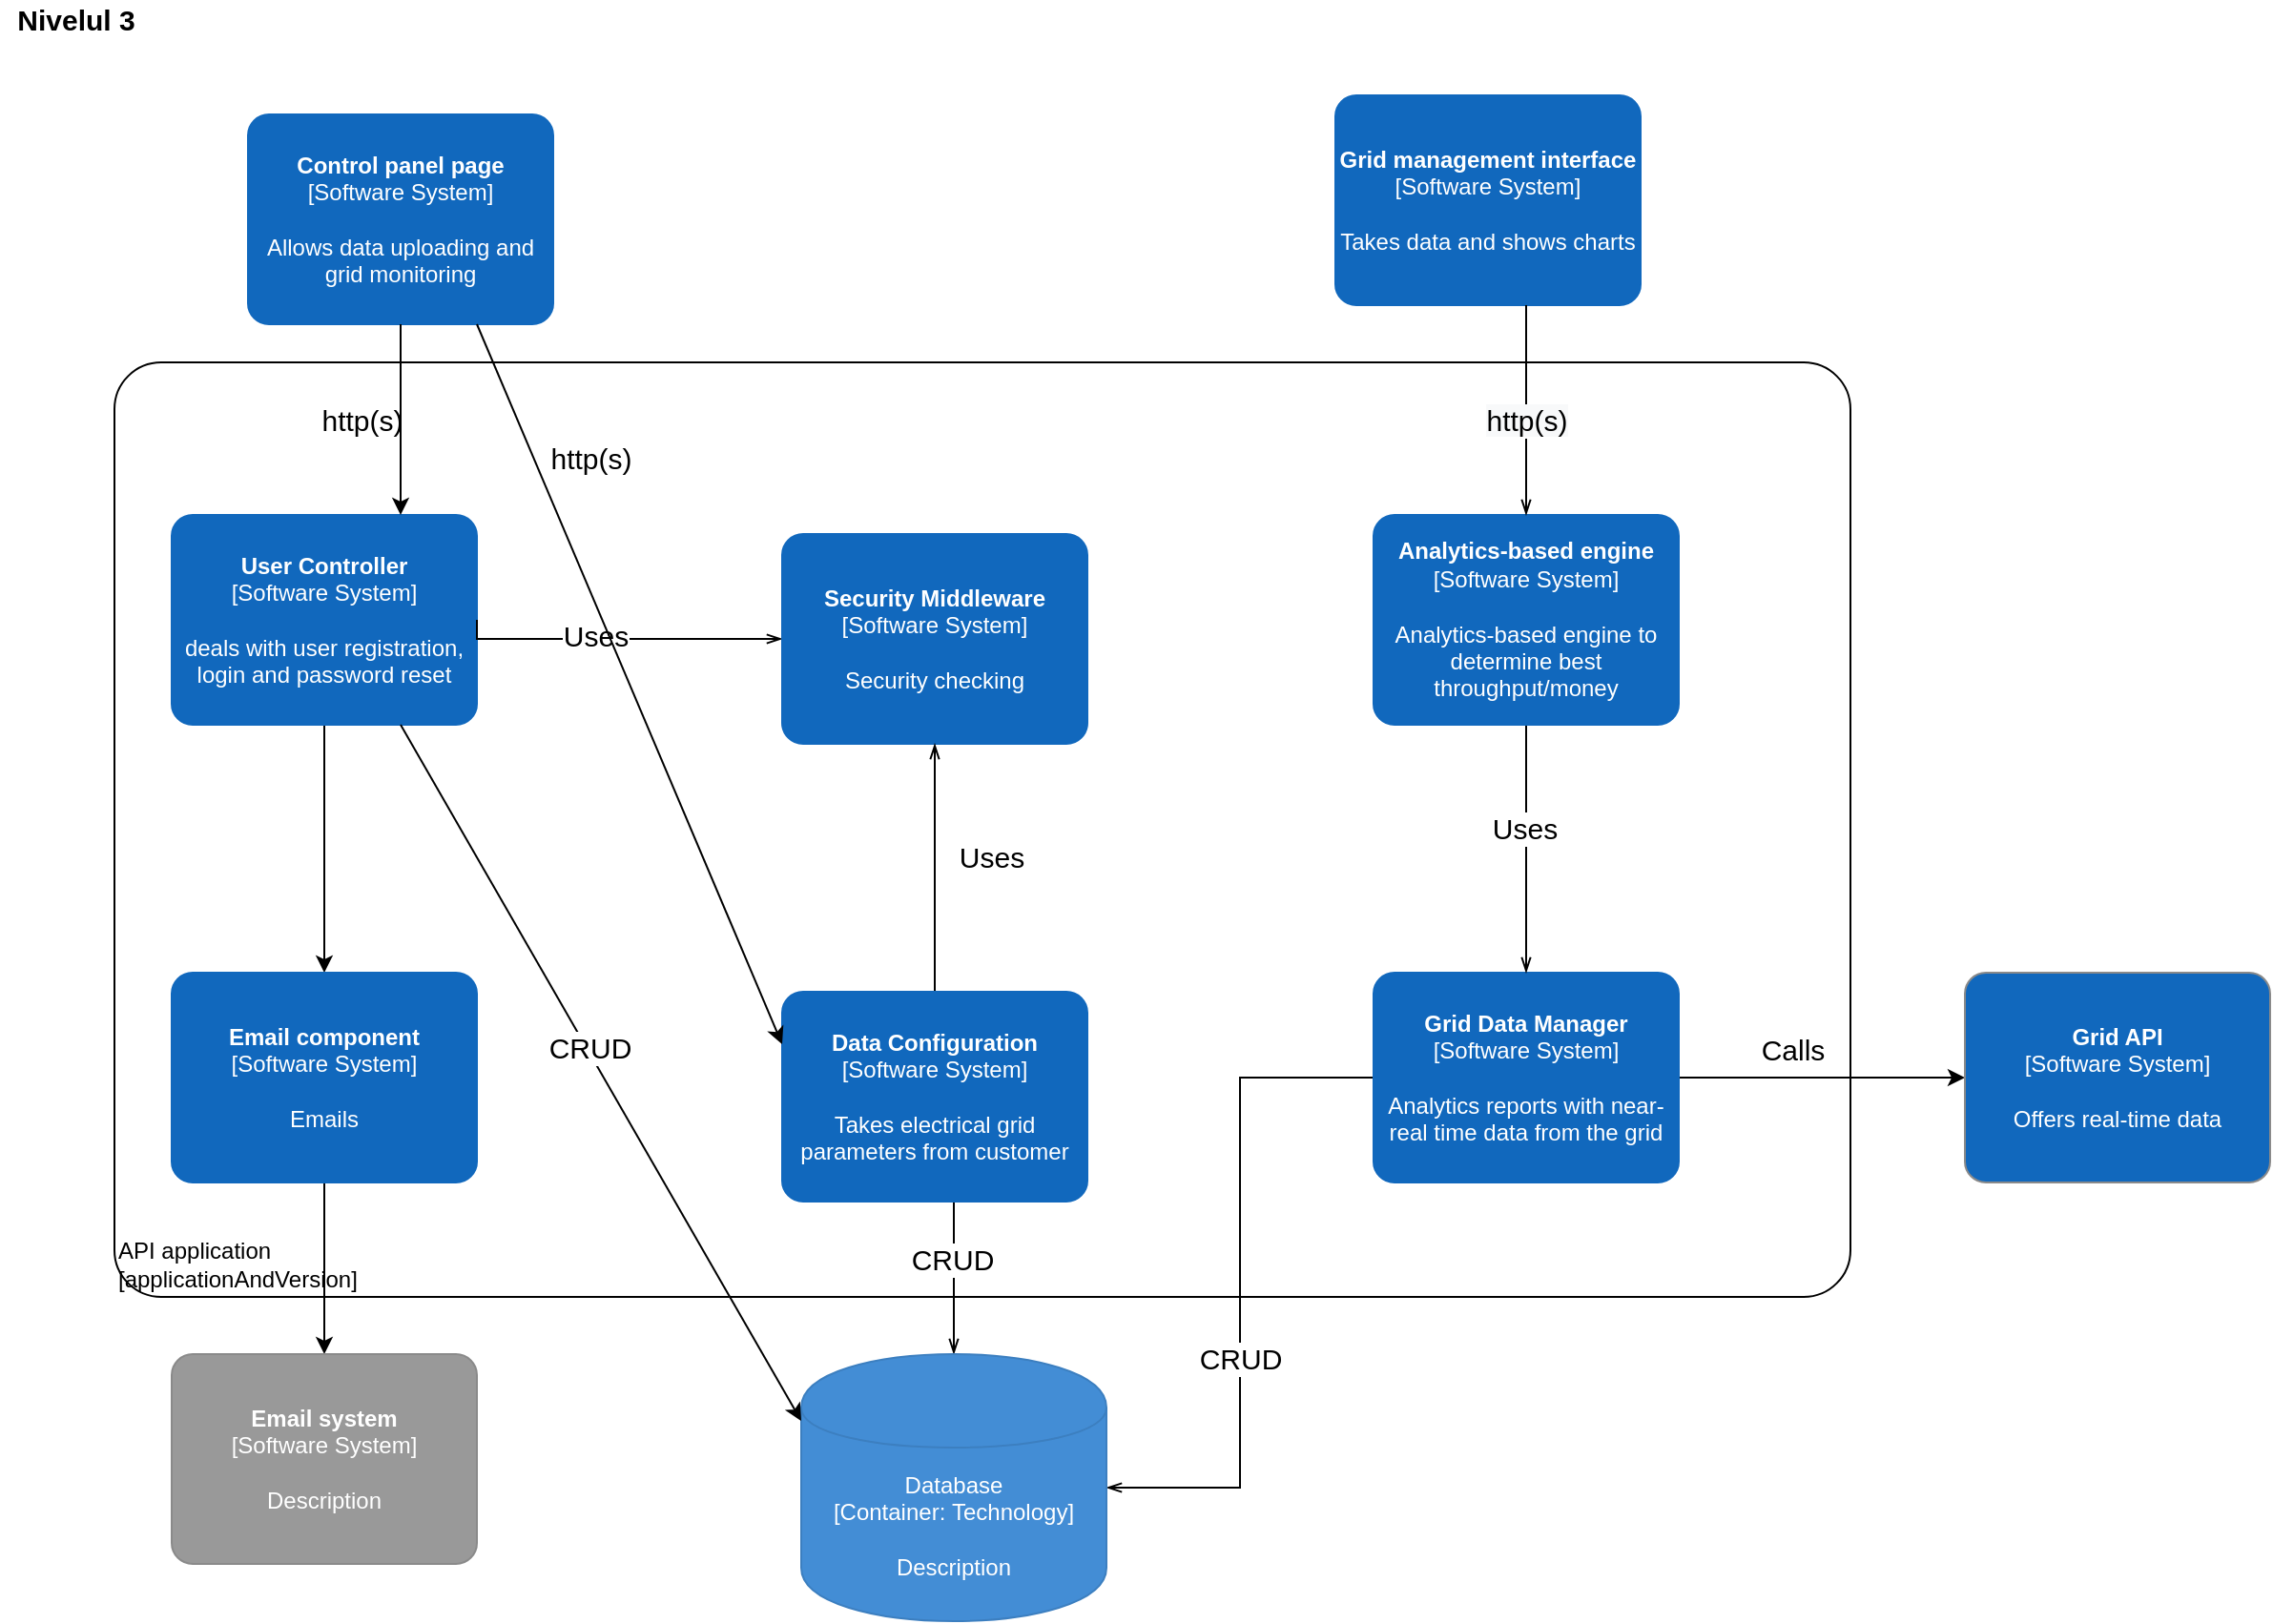 <mxfile version="14.5.1" type="device"><diagram id="E2ZXEDFOBRNl7T2CjGLh" name="Page-1"><mxGraphModel dx="2415" dy="940" grid="1" gridSize="10" guides="1" tooltips="1" connect="1" arrows="1" fold="1" page="1" pageScale="1" pageWidth="850" pageHeight="1100" math="0" shadow="0"><root><mxCell id="0"/><mxCell id="1" parent="0"/><mxCell id="l_dquL3uOLNVSmnbULIl-1" value="Nivelul 3" style="text;html=1;strokeColor=none;fillColor=none;align=center;verticalAlign=middle;whiteSpace=wrap;rounded=0;fontSize=15;fontStyle=1" parent="1" vertex="1"><mxGeometry x="20" y="710" width="80" height="20" as="geometry"/></mxCell><object placeholders="1" c4Name="Control panel page" c4Type="Software System" c4Description="Allows data uploading and grid monitoring" label="&lt;b&gt;%c4Name%&lt;/b&gt;&lt;div&gt;[%c4Type%]&lt;/div&gt;&lt;br&gt;&lt;div&gt;%c4Description%&lt;/div&gt;" id="l_dquL3uOLNVSmnbULIl-2"><mxCell style="rounded=1;whiteSpace=wrap;html=1;labelBackgroundColor=none;fillColor=#1168BD;fontColor=#ffffff;align=center;arcSize=10;strokeColor=#1168BD;metaEdit=1;metaData={&quot;c4Type&quot;:{&quot;editable&quot;:false}};points=[[0.25,0,0],[0.5,0,0],[0.75,0,0],[1,0.25,0],[1,0.5,0],[1,0.75,0],[0.75,1,0],[0.5,1,0],[0.25,1,0],[0,0.75,0],[0,0.5,0],[0,0.25,0]];" parent="1" vertex="1"><mxGeometry x="150" y="770" width="160" height="110.0" as="geometry"/></mxCell></object><object placeholders="1" c4Name="Grid management interface&#10;" c4Type="Software System" c4Description="Takes data and shows charts" label="&lt;b&gt;%c4Name%&lt;/b&gt;&lt;div&gt;[%c4Type%]&lt;/div&gt;&lt;br&gt;&lt;div&gt;%c4Description%&lt;/div&gt;" id="l_dquL3uOLNVSmnbULIl-3"><mxCell style="rounded=1;whiteSpace=wrap;html=1;labelBackgroundColor=none;fillColor=#1168BD;fontColor=#ffffff;align=center;arcSize=10;strokeColor=#1168BD;metaEdit=1;metaData={&quot;c4Type&quot;:{&quot;editable&quot;:false}};points=[[0.25,0,0],[0.5,0,0],[0.75,0,0],[1,0.25,0],[1,0.5,0],[1,0.75,0],[0.75,1,0],[0.5,1,0],[0.25,1,0],[0,0.75,0],[0,0.5,0],[0,0.25,0]];" parent="1" vertex="1"><mxGeometry x="720" y="760" width="160" height="110.0" as="geometry"/></mxCell></object><object placeholders="1" c4Name="API application" c4Type="ExecutionEnvironment" c4Application="applicationAndVersion" label="&lt;div style=&quot;text-align: left&quot;&gt;%c4Name%&lt;/div&gt;&lt;div style=&quot;text-align: left&quot;&gt;[%c4Application%]&lt;/div&gt;" id="l_dquL3uOLNVSmnbULIl-4"><mxCell style="rounded=1;whiteSpace=wrap;html=1;labelBackgroundColor=none;fillColor=#ffffff;fontColor=#000000;align=left;arcSize=5;strokeColor=#000000;verticalAlign=bottom;metaEdit=1;metaData={&quot;c4Type&quot;:{&quot;editable&quot;:false}};points=[[0.25,0,0],[0.5,0,0],[0.75,0,0],[1,0.25,0],[1,0.5,0],[1,0.75,0],[0.75,1,0],[0.5,1,0],[0.25,1,0],[0,0.75,0],[0,0.5,0],[0,0.25,0]];" parent="1" vertex="1"><mxGeometry x="80" y="900" width="910" height="490" as="geometry"/></mxCell></object><mxCell id="l_dquL3uOLNVSmnbULIl-5" style="edgeStyle=orthogonalEdgeStyle;rounded=0;orthogonalLoop=1;jettySize=auto;html=1;entryX=0.5;entryY=0;entryDx=0;entryDy=0;entryPerimeter=0;fontSize=15;" parent="1" source="l_dquL3uOLNVSmnbULIl-6" target="l_dquL3uOLNVSmnbULIl-20" edge="1"><mxGeometry relative="1" as="geometry"/></mxCell><object placeholders="1" c4Name="User Controller" c4Type="Software System" c4Description="deals with user registration, login and password reset" label="&lt;b&gt;%c4Name%&lt;/b&gt;&lt;div&gt;[%c4Type%]&lt;/div&gt;&lt;br&gt;&lt;div&gt;%c4Description%&lt;/div&gt;" id="l_dquL3uOLNVSmnbULIl-6"><mxCell style="rounded=1;whiteSpace=wrap;html=1;labelBackgroundColor=none;fillColor=#1168BD;fontColor=#ffffff;align=center;arcSize=10;strokeColor=#1168BD;metaEdit=1;metaData={&quot;c4Type&quot;:{&quot;editable&quot;:false}};points=[[0.25,0,0],[0.5,0,0],[0.75,0,0],[1,0.25,0],[1,0.5,0],[1,0.75,0],[0.75,1,0],[0.5,1,0],[0.25,1,0],[0,0.75,0],[0,0.5,0],[0,0.25,0]];" parent="1" vertex="1"><mxGeometry x="110" y="980" width="160" height="110.0" as="geometry"/></mxCell></object><mxCell id="l_dquL3uOLNVSmnbULIl-7" style="edgeStyle=orthogonalEdgeStyle;rounded=0;orthogonalLoop=1;jettySize=auto;html=1;entryX=1;entryY=0.5;entryDx=0;entryDy=0;entryPerimeter=0;fontSize=15;startArrow=openThin;startFill=0;endArrow=none;endFill=0;" parent="1" source="l_dquL3uOLNVSmnbULIl-9" target="l_dquL3uOLNVSmnbULIl-6" edge="1"><mxGeometry relative="1" as="geometry"><Array as="points"><mxPoint x="270" y="1045"/></Array></mxGeometry></mxCell><mxCell id="l_dquL3uOLNVSmnbULIl-8" value="Uses" style="edgeLabel;html=1;align=center;verticalAlign=middle;resizable=0;points=[];fontSize=15;" parent="l_dquL3uOLNVSmnbULIl-7" vertex="1" connectable="0"><mxGeometry x="0.153" y="-2" relative="1" as="geometry"><mxPoint as="offset"/></mxGeometry></mxCell><object placeholders="1" c4Name="Security Middleware" c4Type="Software System" c4Description="Security checking" label="&lt;b&gt;%c4Name%&lt;/b&gt;&lt;div&gt;[%c4Type%]&lt;/div&gt;&lt;br&gt;&lt;div&gt;%c4Description%&lt;/div&gt;" id="l_dquL3uOLNVSmnbULIl-9"><mxCell style="rounded=1;whiteSpace=wrap;html=1;labelBackgroundColor=none;fillColor=#1168BD;fontColor=#ffffff;align=center;arcSize=10;strokeColor=#1168BD;metaEdit=1;metaData={&quot;c4Type&quot;:{&quot;editable&quot;:false}};points=[[0.25,0,0],[0.5,0,0],[0.75,0,0],[1,0.25,0],[1,0.5,0],[1,0.75,0],[0.75,1,0],[0.5,1,0],[0.25,1,0],[0,0.75,0],[0,0.5,0],[0,0.25,0]];" parent="1" vertex="1"><mxGeometry x="430" y="990" width="160" height="110" as="geometry"/></mxCell></object><mxCell id="l_dquL3uOLNVSmnbULIl-10" style="edgeStyle=orthogonalEdgeStyle;rounded=0;orthogonalLoop=1;jettySize=auto;html=1;entryX=0;entryY=0.5;entryDx=0;entryDy=0;entryPerimeter=0;fontSize=15;" parent="1" source="l_dquL3uOLNVSmnbULIl-13" target="l_dquL3uOLNVSmnbULIl-14" edge="1"><mxGeometry relative="1" as="geometry"/></mxCell><mxCell id="l_dquL3uOLNVSmnbULIl-11" style="edgeStyle=orthogonalEdgeStyle;rounded=0;orthogonalLoop=1;jettySize=auto;html=1;entryX=1;entryY=0.5;entryDx=0;entryDy=0;entryPerimeter=0;startArrow=none;startFill=0;endArrow=openThin;endFill=0;fontSize=15;" parent="1" source="l_dquL3uOLNVSmnbULIl-13" target="l_dquL3uOLNVSmnbULIl-26" edge="1"><mxGeometry relative="1" as="geometry"/></mxCell><mxCell id="l_dquL3uOLNVSmnbULIl-12" value="CRUD" style="edgeLabel;html=1;align=center;verticalAlign=middle;resizable=0;points=[];fontSize=15;" parent="l_dquL3uOLNVSmnbULIl-11" vertex="1" connectable="0"><mxGeometry x="0.223" relative="1" as="geometry"><mxPoint as="offset"/></mxGeometry></mxCell><object placeholders="1" c4Name="Grid Data Manager" c4Type="Software System" c4Description="Analytics reports with near-real time data from the grid" label="&lt;b&gt;%c4Name%&lt;/b&gt;&lt;div&gt;[%c4Type%]&lt;/div&gt;&lt;br&gt;&lt;div&gt;%c4Description%&lt;/div&gt;" id="l_dquL3uOLNVSmnbULIl-13"><mxCell style="rounded=1;whiteSpace=wrap;html=1;labelBackgroundColor=none;fillColor=#1168BD;fontColor=#ffffff;align=center;arcSize=10;strokeColor=#1168BD;metaEdit=1;metaData={&quot;c4Type&quot;:{&quot;editable&quot;:false}};points=[[0.25,0,0],[0.5,0,0],[0.75,0,0],[1,0.25,0],[1,0.5,0],[1,0.75,0],[0.75,1,0],[0.5,1,0],[0.25,1,0],[0,0.75,0],[0,0.5,0],[0,0.25,0]];" parent="1" vertex="1"><mxGeometry x="740" y="1220" width="160" height="110.0" as="geometry"/></mxCell></object><object placeholders="1" c4Name="Grid API" c4Type="Software System" c4Description="Offers real-time data" label="&lt;b&gt;%c4Name%&lt;/b&gt;&lt;div&gt;[%c4Type%]&lt;/div&gt;&lt;br&gt;&lt;div&gt;%c4Description%&lt;/div&gt;" id="l_dquL3uOLNVSmnbULIl-14"><mxCell style="rounded=1;whiteSpace=wrap;html=1;labelBackgroundColor=none;fillColor=#1168BD;fontColor=#ffffff;align=center;arcSize=10;strokeColor=#8A8A8A;metaEdit=1;metaData={&quot;c4Type&quot;:{&quot;editable&quot;:false}};points=[[0.25,0,0],[0.5,0,0],[0.75,0,0],[1,0.25,0],[1,0.5,0],[1,0.75,0],[0.75,1,0],[0.5,1,0],[0.25,1,0],[0,0.75,0],[0,0.5,0],[0,0.25,0]];" parent="1" vertex="1"><mxGeometry x="1050" y="1220" width="160" height="110.0" as="geometry"/></mxCell></object><mxCell id="l_dquL3uOLNVSmnbULIl-15" value="Calls" style="text;html=1;strokeColor=none;fillColor=none;align=center;verticalAlign=middle;whiteSpace=wrap;rounded=0;fontSize=15;" parent="1" vertex="1"><mxGeometry x="940" y="1250" width="40" height="20" as="geometry"/></mxCell><mxCell id="l_dquL3uOLNVSmnbULIl-16" style="edgeStyle=orthogonalEdgeStyle;rounded=0;orthogonalLoop=1;jettySize=auto;html=1;startArrow=none;startFill=0;endArrow=openThin;endFill=0;fontSize=15;" parent="1" source="l_dquL3uOLNVSmnbULIl-18" target="l_dquL3uOLNVSmnbULIl-13" edge="1"><mxGeometry relative="1" as="geometry"/></mxCell><mxCell id="l_dquL3uOLNVSmnbULIl-17" value="Uses" style="edgeLabel;html=1;align=center;verticalAlign=middle;resizable=0;points=[];fontSize=15;" parent="l_dquL3uOLNVSmnbULIl-16" vertex="1" connectable="0"><mxGeometry x="-0.169" y="-1" relative="1" as="geometry"><mxPoint as="offset"/></mxGeometry></mxCell><object placeholders="1" c4Name="Analytics-based engine" c4Type="Software System" c4Description="Analytics-based engine to determine best throughput/money" label="&lt;b&gt;%c4Name%&lt;/b&gt;&lt;div&gt;[%c4Type%]&lt;/div&gt;&lt;br&gt;&lt;div&gt;%c4Description%&lt;/div&gt;" id="l_dquL3uOLNVSmnbULIl-18"><mxCell style="rounded=1;whiteSpace=wrap;html=1;labelBackgroundColor=none;fillColor=#1168BD;fontColor=#ffffff;align=center;arcSize=10;strokeColor=#1168BD;metaEdit=1;metaData={&quot;c4Type&quot;:{&quot;editable&quot;:false}};points=[[0.25,0,0],[0.5,0,0],[0.75,0,0],[1,0.25,0],[1,0.5,0],[1,0.75,0],[0.75,1,0],[0.5,1,0],[0.25,1,0],[0,0.75,0],[0,0.5,0],[0,0.25,0]];" parent="1" vertex="1"><mxGeometry x="740" y="980" width="160" height="110.0" as="geometry"/></mxCell></object><mxCell id="l_dquL3uOLNVSmnbULIl-19" style="edgeStyle=orthogonalEdgeStyle;rounded=0;orthogonalLoop=1;jettySize=auto;html=1;fontSize=15;" parent="1" source="l_dquL3uOLNVSmnbULIl-20" target="l_dquL3uOLNVSmnbULIl-21" edge="1"><mxGeometry relative="1" as="geometry"/></mxCell><object placeholders="1" c4Name="Email component" c4Type="Software System" c4Description="Emails" label="&lt;b&gt;%c4Name%&lt;/b&gt;&lt;div&gt;[%c4Type%]&lt;/div&gt;&lt;br&gt;&lt;div&gt;%c4Description%&lt;/div&gt;" id="l_dquL3uOLNVSmnbULIl-20"><mxCell style="rounded=1;whiteSpace=wrap;html=1;labelBackgroundColor=none;fillColor=#1168BD;fontColor=#ffffff;align=center;arcSize=10;strokeColor=#1168BD;metaEdit=1;metaData={&quot;c4Type&quot;:{&quot;editable&quot;:false}};points=[[0.25,0,0],[0.5,0,0],[0.75,0,0],[1,0.25,0],[1,0.5,0],[1,0.75,0],[0.75,1,0],[0.5,1,0],[0.25,1,0],[0,0.75,0],[0,0.5,0],[0,0.25,0]];" parent="1" vertex="1"><mxGeometry x="110" y="1220" width="160" height="110.0" as="geometry"/></mxCell></object><object placeholders="1" c4Name="Email system" c4Type="Software System" c4Description="Description" label="&lt;b&gt;%c4Name%&lt;/b&gt;&lt;div&gt;[%c4Type%]&lt;/div&gt;&lt;br&gt;&lt;div&gt;%c4Description%&lt;/div&gt;" id="l_dquL3uOLNVSmnbULIl-21"><mxCell style="rounded=1;whiteSpace=wrap;html=1;labelBackgroundColor=none;fillColor=#999999;fontColor=#ffffff;align=center;arcSize=10;strokeColor=#8A8A8A;metaEdit=1;metaData={&quot;c4Type&quot;:{&quot;editable&quot;:false}};points=[[0.25,0,0],[0.5,0,0],[0.75,0,0],[1,0.25,0],[1,0.5,0],[1,0.75,0],[0.75,1,0],[0.5,1,0],[0.25,1,0],[0,0.75,0],[0,0.5,0],[0,0.25,0]];" parent="1" vertex="1"><mxGeometry x="110" y="1420" width="160" height="110.0" as="geometry"/></mxCell></object><mxCell id="l_dquL3uOLNVSmnbULIl-22" style="edgeStyle=orthogonalEdgeStyle;rounded=0;orthogonalLoop=1;jettySize=auto;html=1;entryX=0.5;entryY=1;entryDx=0;entryDy=0;entryPerimeter=0;startArrow=none;startFill=0;endArrow=openThin;endFill=0;fontSize=15;" parent="1" source="l_dquL3uOLNVSmnbULIl-25" target="l_dquL3uOLNVSmnbULIl-9" edge="1"><mxGeometry relative="1" as="geometry"><Array as="points"><mxPoint x="510" y="1160"/><mxPoint x="510" y="1160"/></Array></mxGeometry></mxCell><mxCell id="l_dquL3uOLNVSmnbULIl-23" style="edgeStyle=orthogonalEdgeStyle;rounded=0;orthogonalLoop=1;jettySize=auto;html=1;entryX=0.5;entryY=0;entryDx=0;entryDy=0;entryPerimeter=0;startArrow=none;startFill=0;endArrow=openThin;endFill=0;fontSize=15;" parent="1" source="l_dquL3uOLNVSmnbULIl-25" target="l_dquL3uOLNVSmnbULIl-26" edge="1"><mxGeometry relative="1" as="geometry"><Array as="points"><mxPoint x="520" y="1350"/><mxPoint x="520" y="1350"/></Array></mxGeometry></mxCell><mxCell id="l_dquL3uOLNVSmnbULIl-24" value="CRUD" style="edgeLabel;html=1;align=center;verticalAlign=middle;resizable=0;points=[];fontSize=15;" parent="l_dquL3uOLNVSmnbULIl-23" vertex="1" connectable="0"><mxGeometry x="-0.244" y="-1" relative="1" as="geometry"><mxPoint as="offset"/></mxGeometry></mxCell><object placeholders="1" c4Name="Data Configuration" c4Type="Software System" c4Description="Takes electrical grid parameters from customer" label="&lt;b&gt;%c4Name%&lt;/b&gt;&lt;div&gt;[%c4Type%]&lt;/div&gt;&lt;br&gt;&lt;div&gt;%c4Description%&lt;/div&gt;" id="l_dquL3uOLNVSmnbULIl-25"><mxCell style="rounded=1;whiteSpace=wrap;html=1;labelBackgroundColor=none;fillColor=#1168BD;fontColor=#ffffff;align=center;arcSize=10;strokeColor=#1168BD;metaEdit=1;metaData={&quot;c4Type&quot;:{&quot;editable&quot;:false}};points=[[0.25,0,0],[0.5,0,0],[0.75,0,0],[1,0.25,0],[1,0.5,0],[1,0.75,0],[0.75,1,0],[0.5,1,0],[0.25,1,0],[0,0.75,0],[0,0.5,0],[0,0.25,0]];" parent="1" vertex="1"><mxGeometry x="430" y="1230" width="160" height="110.0" as="geometry"/></mxCell></object><object placeholders="1" c4Type="Database" c4Technology="Technology" c4Description="Description" label="%c4Type%&lt;div&gt;[Container:&amp;nbsp;%c4Technology%]&lt;/div&gt;&lt;br&gt;&lt;div&gt;%c4Description%&lt;/div&gt;" id="l_dquL3uOLNVSmnbULIl-26"><mxCell style="shape=cylinder;whiteSpace=wrap;html=1;boundedLbl=1;rounded=0;labelBackgroundColor=none;fillColor=#438DD5;fontSize=12;fontColor=#ffffff;align=center;strokeColor=#3C7FC0;metaEdit=1;points=[[0.5,0,0],[1,0.25,0],[1,0.5,0],[1,0.75,0],[0.5,1,0],[0,0.75,0],[0,0.5,0],[0,0.25,0]];metaData={&quot;c4Type&quot;:{&quot;editable&quot;:false}};" parent="1" vertex="1"><mxGeometry x="440" y="1420" width="160" height="140" as="geometry"/></mxCell></object><mxCell id="l_dquL3uOLNVSmnbULIl-27" value="" style="endArrow=classic;html=1;fontSize=15;exitX=0.75;exitY=1;exitDx=0;exitDy=0;exitPerimeter=0;entryX=0;entryY=0.25;entryDx=0;entryDy=0;entryPerimeter=0;" parent="1" source="l_dquL3uOLNVSmnbULIl-6" target="l_dquL3uOLNVSmnbULIl-26" edge="1"><mxGeometry width="50" height="50" relative="1" as="geometry"><mxPoint x="620" y="1420" as="sourcePoint"/><mxPoint x="670" y="1370" as="targetPoint"/></mxGeometry></mxCell><mxCell id="l_dquL3uOLNVSmnbULIl-28" value="CRUD" style="edgeLabel;html=1;align=center;verticalAlign=middle;resizable=0;points=[];fontSize=15;" parent="l_dquL3uOLNVSmnbULIl-27" vertex="1" connectable="0"><mxGeometry x="-0.072" y="1" relative="1" as="geometry"><mxPoint as="offset"/></mxGeometry></mxCell><mxCell id="l_dquL3uOLNVSmnbULIl-29" style="edgeStyle=orthogonalEdgeStyle;rounded=0;orthogonalLoop=1;jettySize=auto;html=1;entryX=0.75;entryY=0;entryDx=0;entryDy=0;entryPerimeter=0;fontSize=15;" parent="1" source="l_dquL3uOLNVSmnbULIl-2" target="l_dquL3uOLNVSmnbULIl-6" edge="1"><mxGeometry relative="1" as="geometry"/></mxCell><mxCell id="l_dquL3uOLNVSmnbULIl-30" value="" style="endArrow=classic;html=1;fontSize=15;exitX=0.75;exitY=1;exitDx=0;exitDy=0;exitPerimeter=0;entryX=0;entryY=0.25;entryDx=0;entryDy=0;entryPerimeter=0;" parent="1" source="l_dquL3uOLNVSmnbULIl-2" target="l_dquL3uOLNVSmnbULIl-25" edge="1"><mxGeometry width="50" height="50" relative="1" as="geometry"><mxPoint x="620" y="1120" as="sourcePoint"/><mxPoint x="670" y="1070" as="targetPoint"/></mxGeometry></mxCell><mxCell id="l_dquL3uOLNVSmnbULIl-31" value="Uses" style="text;html=1;strokeColor=none;fillColor=none;align=center;verticalAlign=middle;whiteSpace=wrap;rounded=0;fontSize=15;" parent="1" vertex="1"><mxGeometry x="520" y="1149" width="40" height="20" as="geometry"/></mxCell><mxCell id="l_dquL3uOLNVSmnbULIl-32" value="http(s)" style="text;html=1;strokeColor=none;fillColor=none;align=center;verticalAlign=middle;whiteSpace=wrap;rounded=0;fontSize=15;" parent="1" vertex="1"><mxGeometry x="190" y="920" width="40" height="20" as="geometry"/></mxCell><mxCell id="l_dquL3uOLNVSmnbULIl-33" style="edgeStyle=orthogonalEdgeStyle;rounded=0;orthogonalLoop=1;jettySize=auto;html=1;startArrow=none;startFill=0;endArrow=openThin;endFill=0;fontSize=15;" parent="1" source="l_dquL3uOLNVSmnbULIl-3" target="l_dquL3uOLNVSmnbULIl-18" edge="1"><mxGeometry relative="1" as="geometry"><Array as="points"><mxPoint x="820" y="890"/><mxPoint x="820" y="890"/></Array></mxGeometry></mxCell><mxCell id="l_dquL3uOLNVSmnbULIl-34" value="&lt;span style=&quot;background-color: rgb(248 , 249 , 250)&quot;&gt;http(s)&lt;/span&gt;" style="edgeLabel;html=1;align=center;verticalAlign=middle;resizable=0;points=[];fontSize=15;" parent="l_dquL3uOLNVSmnbULIl-33" vertex="1" connectable="0"><mxGeometry x="-0.727" relative="1" as="geometry"><mxPoint y="45" as="offset"/></mxGeometry></mxCell><mxCell id="l_dquL3uOLNVSmnbULIl-35" value="http(s)" style="text;html=1;strokeColor=none;fillColor=none;align=center;verticalAlign=middle;whiteSpace=wrap;rounded=0;fontSize=15;" parent="1" vertex="1"><mxGeometry x="310" y="940" width="40" height="20" as="geometry"/></mxCell></root></mxGraphModel></diagram></mxfile>